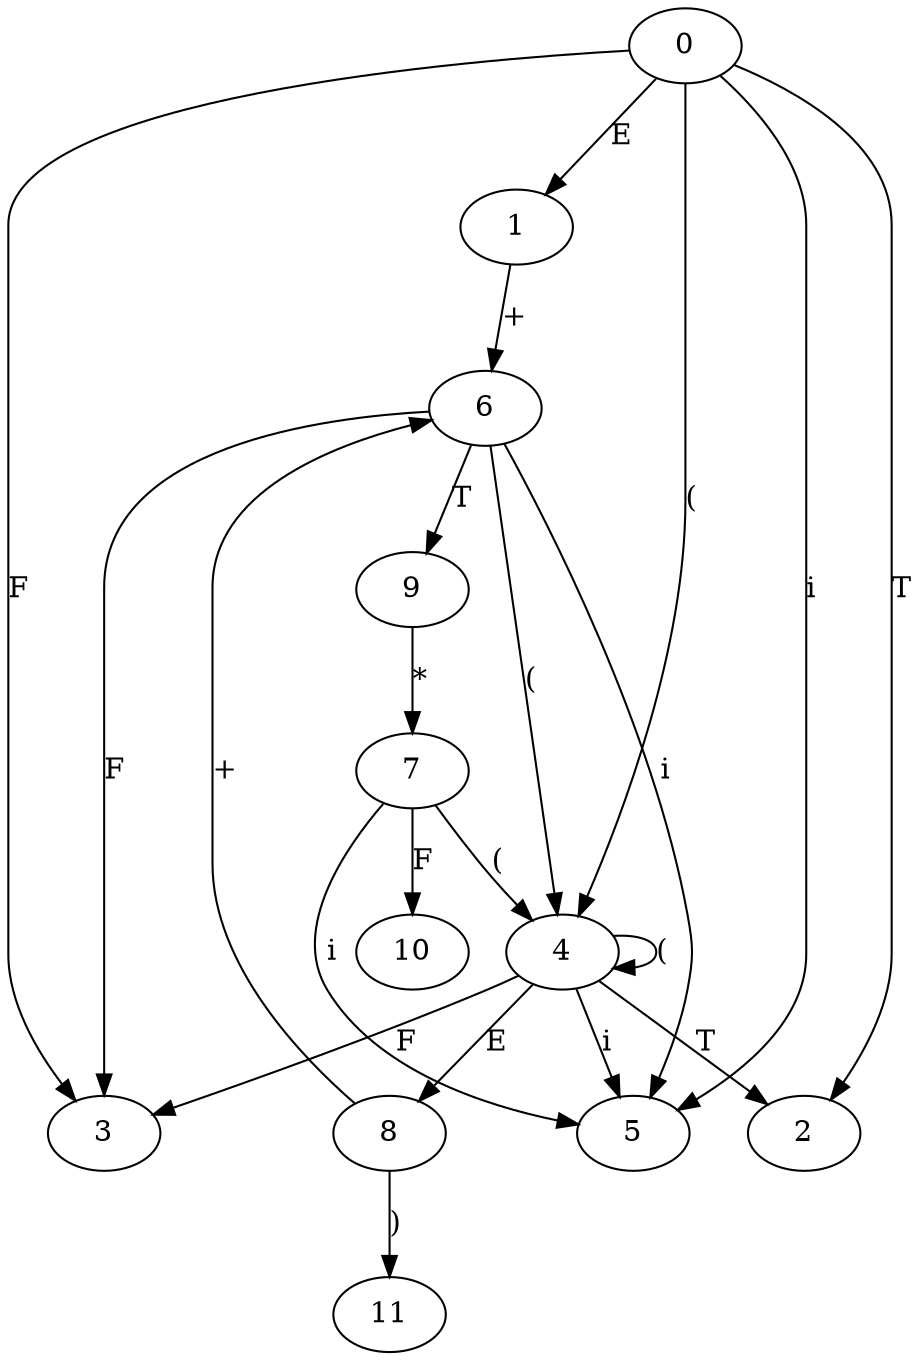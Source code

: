 // The Round Table
digraph {
	0
	1
	2
	3
	4
	5
	6
	7
	8
	9
	10
	11
	0 -> 1 [label=E]
	0 -> 2 [label=T]
	0 -> 3 [label=F]
	0 -> 4 [label="("]
	0 -> 5 [label=i]
	1 -> 6 [label="+"]
	4 -> 2 [label=T]
	4 -> 3 [label=F]
	4 -> 4 [label="("]
	4 -> 5 [label=i]
	4 -> 8 [label=E]
	6 -> 3 [label=F]
	6 -> 4 [label="("]
	6 -> 5 [label=i]
	6 -> 9 [label=T]
	7 -> 4 [label="("]
	7 -> 5 [label=i]
	7 -> 10 [label=F]
	8 -> 11 [label=")"]
	8 -> 6 [label="+"]
	9 -> 7 [label="*"]
}
